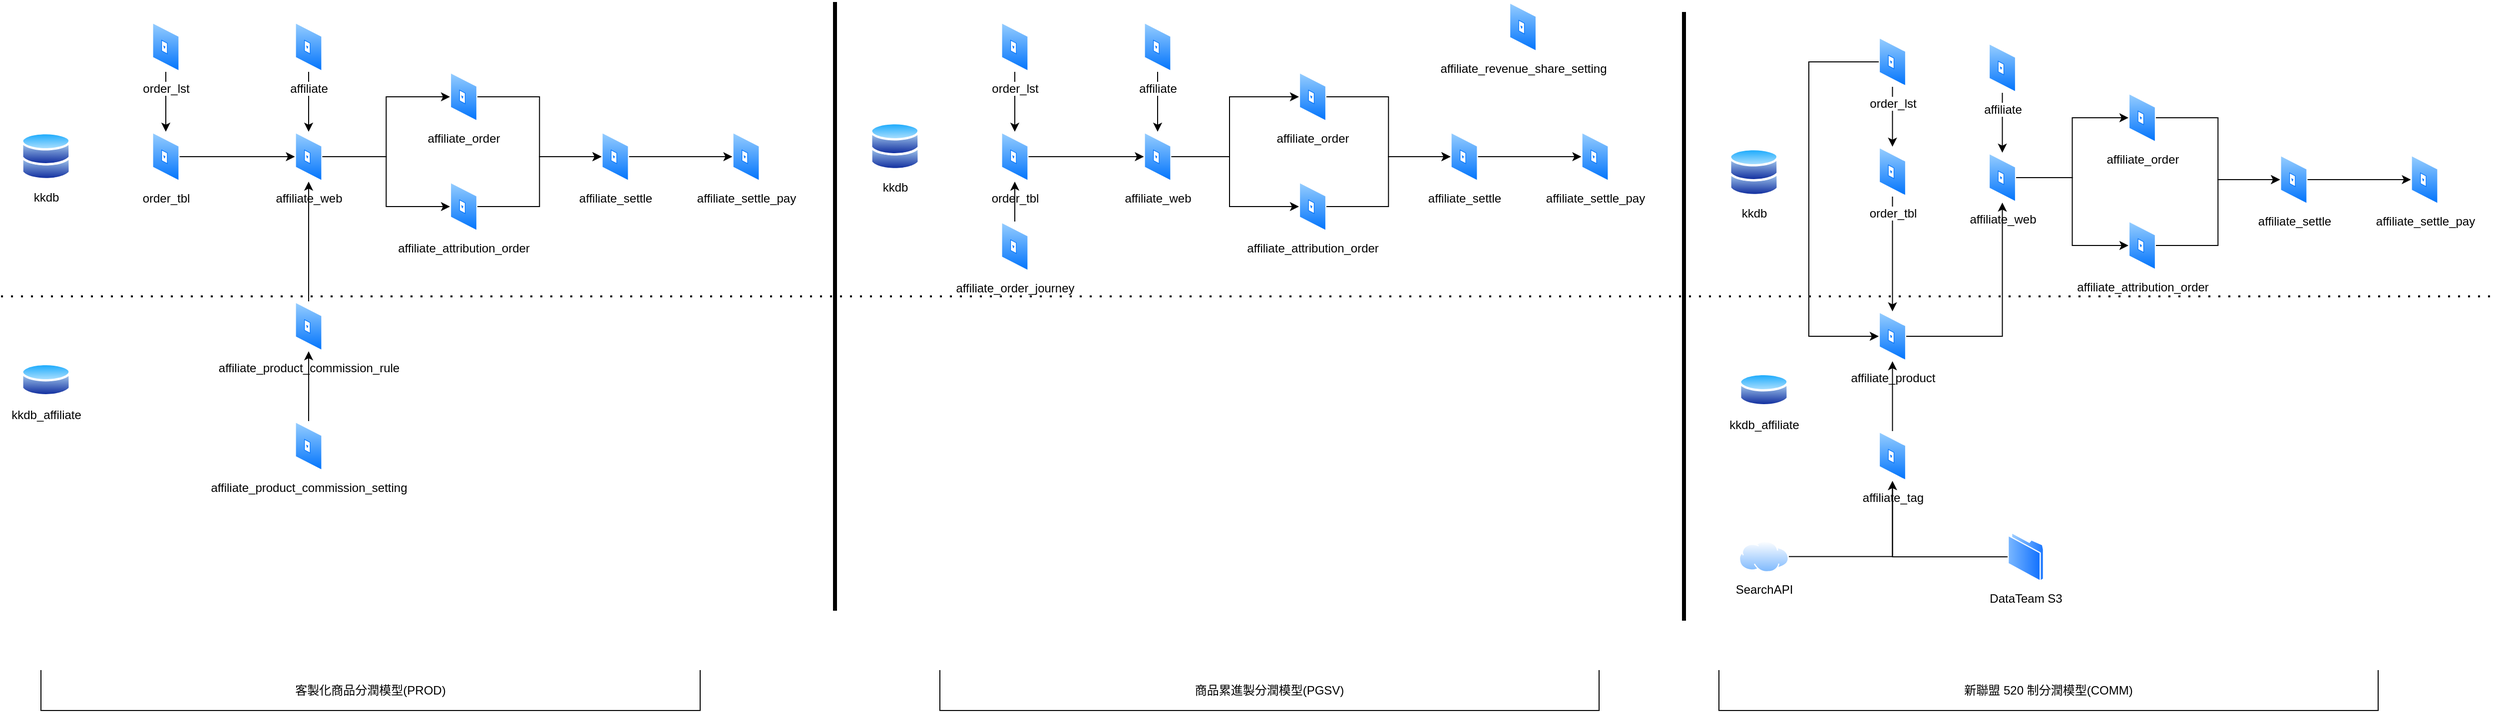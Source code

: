 <mxfile version="21.0.6" type="github">
  <diagram name="第 1 页" id="U0-t1V0-70jRsBMz5Xub">
    <mxGraphModel dx="1538" dy="2667" grid="1" gridSize="10" guides="1" tooltips="1" connect="1" arrows="1" fold="1" page="1" pageScale="1" pageWidth="850" pageHeight="1100" math="0" shadow="0">
      <root>
        <mxCell id="0" />
        <mxCell id="1" parent="0" />
        <mxCell id="hzbVGYCkBPGxg4_tdvoD-3" value="kkdb" style="aspect=fixed;perimeter=ellipsePerimeter;html=1;align=center;shadow=0;dashed=0;spacingTop=3;image;image=img/lib/active_directory/databases.svg;" vertex="1" parent="1">
          <mxGeometry x="40" y="-710" width="50" height="49" as="geometry" />
        </mxCell>
        <mxCell id="hzbVGYCkBPGxg4_tdvoD-216" style="edgeStyle=orthogonalEdgeStyle;rounded=0;orthogonalLoop=1;jettySize=auto;html=1;entryX=0;entryY=0.5;entryDx=0;entryDy=0;" edge="1" parent="1" source="hzbVGYCkBPGxg4_tdvoD-6" target="hzbVGYCkBPGxg4_tdvoD-97">
          <mxGeometry relative="1" as="geometry" />
        </mxCell>
        <mxCell id="hzbVGYCkBPGxg4_tdvoD-217" style="edgeStyle=orthogonalEdgeStyle;rounded=0;orthogonalLoop=1;jettySize=auto;html=1;" edge="1" parent="1" source="hzbVGYCkBPGxg4_tdvoD-6" target="hzbVGYCkBPGxg4_tdvoD-99">
          <mxGeometry relative="1" as="geometry" />
        </mxCell>
        <mxCell id="hzbVGYCkBPGxg4_tdvoD-6" value="affiliate_web" style="aspect=fixed;perimeter=ellipsePerimeter;html=1;align=center;shadow=0;dashed=0;spacingTop=3;image;image=img/lib/active_directory/data_jack.svg;" vertex="1" parent="1">
          <mxGeometry x="314.25" y="-710" width="27.5" height="50" as="geometry" />
        </mxCell>
        <mxCell id="hzbVGYCkBPGxg4_tdvoD-124" value="" style="edgeStyle=orthogonalEdgeStyle;rounded=0;orthogonalLoop=1;jettySize=auto;html=1;" edge="1" parent="1" source="hzbVGYCkBPGxg4_tdvoD-98" target="hzbVGYCkBPGxg4_tdvoD-6">
          <mxGeometry relative="1" as="geometry" />
        </mxCell>
        <mxCell id="hzbVGYCkBPGxg4_tdvoD-98" value="affiliate" style="aspect=fixed;perimeter=ellipsePerimeter;html=1;align=center;shadow=0;dashed=0;spacingTop=3;image;image=img/lib/active_directory/data_jack.svg;" vertex="1" parent="1">
          <mxGeometry x="314.25" y="-820" width="27.5" height="50" as="geometry" />
        </mxCell>
        <mxCell id="hzbVGYCkBPGxg4_tdvoD-130" style="edgeStyle=orthogonalEdgeStyle;rounded=0;orthogonalLoop=1;jettySize=auto;html=1;entryX=0;entryY=0.5;entryDx=0;entryDy=0;" edge="1" parent="1" source="hzbVGYCkBPGxg4_tdvoD-97" target="hzbVGYCkBPGxg4_tdvoD-101">
          <mxGeometry relative="1" as="geometry" />
        </mxCell>
        <mxCell id="hzbVGYCkBPGxg4_tdvoD-97" value="affiliate_order&lt;br&gt;" style="aspect=fixed;perimeter=ellipsePerimeter;html=1;align=center;shadow=0;dashed=0;spacingTop=3;image;image=img/lib/active_directory/data_jack.svg;" vertex="1" parent="1">
          <mxGeometry x="469.5" y="-770" width="27.5" height="50" as="geometry" />
        </mxCell>
        <mxCell id="hzbVGYCkBPGxg4_tdvoD-129" style="edgeStyle=orthogonalEdgeStyle;rounded=0;orthogonalLoop=1;jettySize=auto;html=1;entryX=0;entryY=0.5;entryDx=0;entryDy=0;" edge="1" parent="1" source="hzbVGYCkBPGxg4_tdvoD-99" target="hzbVGYCkBPGxg4_tdvoD-101">
          <mxGeometry relative="1" as="geometry" />
        </mxCell>
        <mxCell id="hzbVGYCkBPGxg4_tdvoD-99" value="affiliate_attribution_order" style="aspect=fixed;perimeter=ellipsePerimeter;html=1;align=center;shadow=0;dashed=0;spacingTop=3;image;image=img/lib/active_directory/data_jack.svg;" vertex="1" parent="1">
          <mxGeometry x="469.5" y="-660" width="27.5" height="50" as="geometry" />
        </mxCell>
        <mxCell id="hzbVGYCkBPGxg4_tdvoD-218" style="edgeStyle=orthogonalEdgeStyle;rounded=0;orthogonalLoop=1;jettySize=auto;html=1;" edge="1" parent="1" source="hzbVGYCkBPGxg4_tdvoD-100" target="hzbVGYCkBPGxg4_tdvoD-6">
          <mxGeometry relative="1" as="geometry" />
        </mxCell>
        <mxCell id="hzbVGYCkBPGxg4_tdvoD-100" value="order_tbl" style="aspect=fixed;perimeter=ellipsePerimeter;html=1;align=center;shadow=0;dashed=0;spacingTop=3;image;image=img/lib/active_directory/data_jack.svg;" vertex="1" parent="1">
          <mxGeometry x="171.25" y="-710" width="27.5" height="50" as="geometry" />
        </mxCell>
        <mxCell id="hzbVGYCkBPGxg4_tdvoD-128" value="" style="edgeStyle=orthogonalEdgeStyle;rounded=0;orthogonalLoop=1;jettySize=auto;html=1;" edge="1" parent="1" source="hzbVGYCkBPGxg4_tdvoD-107" target="hzbVGYCkBPGxg4_tdvoD-100">
          <mxGeometry relative="1" as="geometry" />
        </mxCell>
        <mxCell id="hzbVGYCkBPGxg4_tdvoD-107" value="order_lst" style="aspect=fixed;perimeter=ellipsePerimeter;html=1;align=center;shadow=0;dashed=0;spacingTop=3;image;image=img/lib/active_directory/data_jack.svg;" vertex="1" parent="1">
          <mxGeometry x="171.25" y="-820" width="27.5" height="50" as="geometry" />
        </mxCell>
        <mxCell id="hzbVGYCkBPGxg4_tdvoD-131" value="" style="edgeStyle=orthogonalEdgeStyle;rounded=0;orthogonalLoop=1;jettySize=auto;html=1;" edge="1" parent="1" source="hzbVGYCkBPGxg4_tdvoD-101" target="hzbVGYCkBPGxg4_tdvoD-102">
          <mxGeometry relative="1" as="geometry" />
        </mxCell>
        <mxCell id="hzbVGYCkBPGxg4_tdvoD-101" value="affiliate_settle" style="aspect=fixed;perimeter=ellipsePerimeter;html=1;align=center;shadow=0;dashed=0;spacingTop=3;image;image=img/lib/active_directory/data_jack.svg;" vertex="1" parent="1">
          <mxGeometry x="621.25" y="-710" width="27.5" height="50" as="geometry" />
        </mxCell>
        <mxCell id="hzbVGYCkBPGxg4_tdvoD-102" value="affiliate_settle_pay" style="aspect=fixed;perimeter=ellipsePerimeter;html=1;align=center;shadow=0;dashed=0;spacingTop=3;image;image=img/lib/active_directory/data_jack.svg;" vertex="1" parent="1">
          <mxGeometry x="752.25" y="-710" width="27.5" height="50" as="geometry" />
        </mxCell>
        <mxCell id="hzbVGYCkBPGxg4_tdvoD-4" value="kkdb_affiliate" style="aspect=fixed;perimeter=ellipsePerimeter;html=1;align=center;shadow=0;dashed=0;spacingTop=3;image;image=img/lib/active_directory/database.svg;" vertex="1" parent="1">
          <mxGeometry x="40" y="-480" width="50" height="37" as="geometry" />
        </mxCell>
        <mxCell id="hzbVGYCkBPGxg4_tdvoD-215" style="edgeStyle=orthogonalEdgeStyle;rounded=0;orthogonalLoop=1;jettySize=auto;html=1;" edge="1" parent="1" source="hzbVGYCkBPGxg4_tdvoD-104" target="hzbVGYCkBPGxg4_tdvoD-6">
          <mxGeometry relative="1" as="geometry" />
        </mxCell>
        <mxCell id="hzbVGYCkBPGxg4_tdvoD-104" value="affiliate_product_commission_rule" style="aspect=fixed;perimeter=ellipsePerimeter;html=1;align=center;shadow=0;dashed=0;spacingTop=3;image;image=img/lib/active_directory/data_jack.svg;" vertex="1" parent="1">
          <mxGeometry x="314.25" y="-540" width="27.5" height="50" as="geometry" />
        </mxCell>
        <mxCell id="hzbVGYCkBPGxg4_tdvoD-214" style="edgeStyle=orthogonalEdgeStyle;rounded=0;orthogonalLoop=1;jettySize=auto;html=1;entryX=0.5;entryY=1;entryDx=0;entryDy=0;" edge="1" parent="1" source="hzbVGYCkBPGxg4_tdvoD-105" target="hzbVGYCkBPGxg4_tdvoD-104">
          <mxGeometry relative="1" as="geometry" />
        </mxCell>
        <mxCell id="hzbVGYCkBPGxg4_tdvoD-105" value="affiliate_product_commission_setting" style="aspect=fixed;perimeter=ellipsePerimeter;html=1;align=center;shadow=0;dashed=0;spacingTop=3;image;image=img/lib/active_directory/data_jack.svg;" vertex="1" parent="1">
          <mxGeometry x="314.25" y="-420" width="27.5" height="50" as="geometry" />
        </mxCell>
        <mxCell id="hzbVGYCkBPGxg4_tdvoD-134" value="kkdb" style="aspect=fixed;perimeter=ellipsePerimeter;html=1;align=center;shadow=0;dashed=0;spacingTop=3;image;image=img/lib/active_directory/databases.svg;" vertex="1" parent="1">
          <mxGeometry x="890" y="-720" width="50" height="49" as="geometry" />
        </mxCell>
        <mxCell id="hzbVGYCkBPGxg4_tdvoD-210" style="edgeStyle=orthogonalEdgeStyle;rounded=0;orthogonalLoop=1;jettySize=auto;html=1;" edge="1" parent="1" source="hzbVGYCkBPGxg4_tdvoD-136" target="hzbVGYCkBPGxg4_tdvoD-140">
          <mxGeometry relative="1" as="geometry">
            <Array as="points">
              <mxPoint x="1250" y="-685" />
              <mxPoint x="1250" y="-745" />
            </Array>
          </mxGeometry>
        </mxCell>
        <mxCell id="hzbVGYCkBPGxg4_tdvoD-211" style="edgeStyle=orthogonalEdgeStyle;rounded=0;orthogonalLoop=1;jettySize=auto;html=1;entryX=0;entryY=0.5;entryDx=0;entryDy=0;" edge="1" parent="1" source="hzbVGYCkBPGxg4_tdvoD-136" target="hzbVGYCkBPGxg4_tdvoD-142">
          <mxGeometry relative="1" as="geometry">
            <Array as="points">
              <mxPoint x="1250" y="-685" />
              <mxPoint x="1250" y="-635" />
            </Array>
          </mxGeometry>
        </mxCell>
        <mxCell id="hzbVGYCkBPGxg4_tdvoD-136" value="affiliate_web" style="aspect=fixed;perimeter=ellipsePerimeter;html=1;align=center;shadow=0;dashed=0;spacingTop=3;image;image=img/lib/active_directory/data_jack.svg;" vertex="1" parent="1">
          <mxGeometry x="1164.25" y="-710" width="27.5" height="50" as="geometry" />
        </mxCell>
        <mxCell id="hzbVGYCkBPGxg4_tdvoD-137" value="" style="edgeStyle=orthogonalEdgeStyle;rounded=0;orthogonalLoop=1;jettySize=auto;html=1;" edge="1" parent="1" source="hzbVGYCkBPGxg4_tdvoD-138" target="hzbVGYCkBPGxg4_tdvoD-136">
          <mxGeometry relative="1" as="geometry" />
        </mxCell>
        <mxCell id="hzbVGYCkBPGxg4_tdvoD-138" value="affiliate" style="aspect=fixed;perimeter=ellipsePerimeter;html=1;align=center;shadow=0;dashed=0;spacingTop=3;image;image=img/lib/active_directory/data_jack.svg;" vertex="1" parent="1">
          <mxGeometry x="1164.25" y="-820" width="27.5" height="50" as="geometry" />
        </mxCell>
        <mxCell id="hzbVGYCkBPGxg4_tdvoD-139" style="edgeStyle=orthogonalEdgeStyle;rounded=0;orthogonalLoop=1;jettySize=auto;html=1;entryX=0;entryY=0.5;entryDx=0;entryDy=0;" edge="1" parent="1" source="hzbVGYCkBPGxg4_tdvoD-140" target="hzbVGYCkBPGxg4_tdvoD-149">
          <mxGeometry relative="1" as="geometry" />
        </mxCell>
        <mxCell id="hzbVGYCkBPGxg4_tdvoD-140" value="affiliate_order&lt;br&gt;" style="aspect=fixed;perimeter=ellipsePerimeter;html=1;align=center;shadow=0;dashed=0;spacingTop=3;image;image=img/lib/active_directory/data_jack.svg;" vertex="1" parent="1">
          <mxGeometry x="1319.5" y="-770" width="27.5" height="50" as="geometry" />
        </mxCell>
        <mxCell id="hzbVGYCkBPGxg4_tdvoD-141" style="edgeStyle=orthogonalEdgeStyle;rounded=0;orthogonalLoop=1;jettySize=auto;html=1;entryX=0;entryY=0.5;entryDx=0;entryDy=0;" edge="1" parent="1" source="hzbVGYCkBPGxg4_tdvoD-142" target="hzbVGYCkBPGxg4_tdvoD-149">
          <mxGeometry relative="1" as="geometry" />
        </mxCell>
        <mxCell id="hzbVGYCkBPGxg4_tdvoD-142" value="affiliate_attribution_order" style="aspect=fixed;perimeter=ellipsePerimeter;html=1;align=center;shadow=0;dashed=0;spacingTop=3;image;image=img/lib/active_directory/data_jack.svg;" vertex="1" parent="1">
          <mxGeometry x="1319.5" y="-660" width="27.5" height="50" as="geometry" />
        </mxCell>
        <mxCell id="hzbVGYCkBPGxg4_tdvoD-207" style="edgeStyle=orthogonalEdgeStyle;rounded=0;orthogonalLoop=1;jettySize=auto;html=1;entryX=0;entryY=0.5;entryDx=0;entryDy=0;" edge="1" parent="1" source="hzbVGYCkBPGxg4_tdvoD-144" target="hzbVGYCkBPGxg4_tdvoD-136">
          <mxGeometry relative="1" as="geometry" />
        </mxCell>
        <mxCell id="hzbVGYCkBPGxg4_tdvoD-144" value="order_tbl" style="aspect=fixed;perimeter=ellipsePerimeter;html=1;align=center;shadow=0;dashed=0;spacingTop=3;image;image=img/lib/active_directory/data_jack.svg;" vertex="1" parent="1">
          <mxGeometry x="1021.25" y="-710" width="27.5" height="50" as="geometry" />
        </mxCell>
        <mxCell id="hzbVGYCkBPGxg4_tdvoD-145" value="" style="edgeStyle=orthogonalEdgeStyle;rounded=0;orthogonalLoop=1;jettySize=auto;html=1;" edge="1" parent="1" source="hzbVGYCkBPGxg4_tdvoD-147" target="hzbVGYCkBPGxg4_tdvoD-144">
          <mxGeometry relative="1" as="geometry" />
        </mxCell>
        <mxCell id="hzbVGYCkBPGxg4_tdvoD-147" value="order_lst" style="aspect=fixed;perimeter=ellipsePerimeter;html=1;align=center;shadow=0;dashed=0;spacingTop=3;image;image=img/lib/active_directory/data_jack.svg;" vertex="1" parent="1">
          <mxGeometry x="1021.25" y="-820" width="27.5" height="50" as="geometry" />
        </mxCell>
        <mxCell id="hzbVGYCkBPGxg4_tdvoD-148" value="" style="edgeStyle=orthogonalEdgeStyle;rounded=0;orthogonalLoop=1;jettySize=auto;html=1;" edge="1" parent="1" source="hzbVGYCkBPGxg4_tdvoD-149" target="hzbVGYCkBPGxg4_tdvoD-150">
          <mxGeometry relative="1" as="geometry" />
        </mxCell>
        <mxCell id="hzbVGYCkBPGxg4_tdvoD-149" value="affiliate_settle" style="aspect=fixed;perimeter=ellipsePerimeter;html=1;align=center;shadow=0;dashed=0;spacingTop=3;image;image=img/lib/active_directory/data_jack.svg;" vertex="1" parent="1">
          <mxGeometry x="1471.25" y="-710" width="27.5" height="50" as="geometry" />
        </mxCell>
        <mxCell id="hzbVGYCkBPGxg4_tdvoD-150" value="affiliate_settle_pay" style="aspect=fixed;perimeter=ellipsePerimeter;html=1;align=center;shadow=0;dashed=0;spacingTop=3;image;image=img/lib/active_directory/data_jack.svg;" vertex="1" parent="1">
          <mxGeometry x="1602.25" y="-710" width="27.5" height="50" as="geometry" />
        </mxCell>
        <mxCell id="hzbVGYCkBPGxg4_tdvoD-155" value="" style="line;strokeWidth=4;direction=south;html=1;perimeter=backbonePerimeter;points=[];outlineConnect=0;" vertex="1" parent="1">
          <mxGeometry x="850" y="-840" width="10" height="610" as="geometry" />
        </mxCell>
        <mxCell id="hzbVGYCkBPGxg4_tdvoD-156" value="kkdb" style="aspect=fixed;perimeter=ellipsePerimeter;html=1;align=center;shadow=0;dashed=0;spacingTop=3;image;image=img/lib/active_directory/databases.svg;" vertex="1" parent="1">
          <mxGeometry x="1750" y="-694" width="50" height="49" as="geometry" />
        </mxCell>
        <mxCell id="hzbVGYCkBPGxg4_tdvoD-158" value="affiliate_web" style="aspect=fixed;perimeter=ellipsePerimeter;html=1;align=center;shadow=0;dashed=0;spacingTop=3;image;image=img/lib/active_directory/data_jack.svg;" vertex="1" parent="1">
          <mxGeometry x="2010" y="-689" width="27.5" height="50" as="geometry" />
        </mxCell>
        <mxCell id="hzbVGYCkBPGxg4_tdvoD-159" value="" style="edgeStyle=orthogonalEdgeStyle;rounded=0;orthogonalLoop=1;jettySize=auto;html=1;" edge="1" parent="1" source="hzbVGYCkBPGxg4_tdvoD-160" target="hzbVGYCkBPGxg4_tdvoD-158">
          <mxGeometry relative="1" as="geometry" />
        </mxCell>
        <mxCell id="hzbVGYCkBPGxg4_tdvoD-160" value="affiliate" style="aspect=fixed;perimeter=ellipsePerimeter;html=1;align=center;shadow=0;dashed=0;spacingTop=3;image;image=img/lib/active_directory/data_jack.svg;" vertex="1" parent="1">
          <mxGeometry x="2010" y="-799" width="27.5" height="50" as="geometry" />
        </mxCell>
        <mxCell id="hzbVGYCkBPGxg4_tdvoD-161" style="edgeStyle=orthogonalEdgeStyle;rounded=0;orthogonalLoop=1;jettySize=auto;html=1;entryX=0;entryY=0.5;entryDx=0;entryDy=0;" edge="1" parent="1" source="hzbVGYCkBPGxg4_tdvoD-162" target="hzbVGYCkBPGxg4_tdvoD-171">
          <mxGeometry relative="1" as="geometry" />
        </mxCell>
        <mxCell id="hzbVGYCkBPGxg4_tdvoD-162" value="affiliate_order&lt;br&gt;" style="aspect=fixed;perimeter=ellipsePerimeter;html=1;align=center;shadow=0;dashed=0;spacingTop=3;image;image=img/lib/active_directory/data_jack.svg;" vertex="1" parent="1">
          <mxGeometry x="2150" y="-749" width="27.5" height="50" as="geometry" />
        </mxCell>
        <mxCell id="hzbVGYCkBPGxg4_tdvoD-163" style="edgeStyle=orthogonalEdgeStyle;rounded=0;orthogonalLoop=1;jettySize=auto;html=1;entryX=0;entryY=0.5;entryDx=0;entryDy=0;" edge="1" parent="1" source="hzbVGYCkBPGxg4_tdvoD-164" target="hzbVGYCkBPGxg4_tdvoD-171">
          <mxGeometry relative="1" as="geometry" />
        </mxCell>
        <mxCell id="hzbVGYCkBPGxg4_tdvoD-164" value="affiliate_attribution_order" style="aspect=fixed;perimeter=ellipsePerimeter;html=1;align=center;shadow=0;dashed=0;spacingTop=3;image;image=img/lib/active_directory/data_jack.svg;" vertex="1" parent="1">
          <mxGeometry x="2150" y="-621" width="27.5" height="50" as="geometry" />
        </mxCell>
        <mxCell id="hzbVGYCkBPGxg4_tdvoD-191" style="edgeStyle=orthogonalEdgeStyle;rounded=0;orthogonalLoop=1;jettySize=auto;html=1;" edge="1" parent="1" source="hzbVGYCkBPGxg4_tdvoD-166" target="hzbVGYCkBPGxg4_tdvoD-175">
          <mxGeometry relative="1" as="geometry" />
        </mxCell>
        <mxCell id="hzbVGYCkBPGxg4_tdvoD-166" value="order_tbl" style="aspect=fixed;perimeter=ellipsePerimeter;html=1;align=center;shadow=0;dashed=0;spacingTop=3;image;image=img/lib/active_directory/data_jack.svg;" vertex="1" parent="1">
          <mxGeometry x="1900" y="-695" width="27.5" height="50" as="geometry" />
        </mxCell>
        <mxCell id="hzbVGYCkBPGxg4_tdvoD-167" value="" style="edgeStyle=orthogonalEdgeStyle;rounded=0;orthogonalLoop=1;jettySize=auto;html=1;" edge="1" parent="1" source="hzbVGYCkBPGxg4_tdvoD-169" target="hzbVGYCkBPGxg4_tdvoD-166">
          <mxGeometry relative="1" as="geometry" />
        </mxCell>
        <mxCell id="hzbVGYCkBPGxg4_tdvoD-192" style="edgeStyle=orthogonalEdgeStyle;rounded=0;orthogonalLoop=1;jettySize=auto;html=1;entryX=0;entryY=0.5;entryDx=0;entryDy=0;" edge="1" parent="1" source="hzbVGYCkBPGxg4_tdvoD-169" target="hzbVGYCkBPGxg4_tdvoD-175">
          <mxGeometry relative="1" as="geometry">
            <Array as="points">
              <mxPoint x="1830" y="-780" />
              <mxPoint x="1830" y="-505" />
            </Array>
          </mxGeometry>
        </mxCell>
        <mxCell id="hzbVGYCkBPGxg4_tdvoD-169" value="order_lst" style="aspect=fixed;perimeter=ellipsePerimeter;html=1;align=center;shadow=0;dashed=0;spacingTop=3;image;image=img/lib/active_directory/data_jack.svg;" vertex="1" parent="1">
          <mxGeometry x="1900" y="-805" width="27.5" height="50" as="geometry" />
        </mxCell>
        <mxCell id="hzbVGYCkBPGxg4_tdvoD-170" value="" style="edgeStyle=orthogonalEdgeStyle;rounded=0;orthogonalLoop=1;jettySize=auto;html=1;" edge="1" parent="1" source="hzbVGYCkBPGxg4_tdvoD-171" target="hzbVGYCkBPGxg4_tdvoD-172">
          <mxGeometry relative="1" as="geometry" />
        </mxCell>
        <mxCell id="hzbVGYCkBPGxg4_tdvoD-171" value="affiliate_settle" style="aspect=fixed;perimeter=ellipsePerimeter;html=1;align=center;shadow=0;dashed=0;spacingTop=3;image;image=img/lib/active_directory/data_jack.svg;" vertex="1" parent="1">
          <mxGeometry x="2301.75" y="-687" width="27.5" height="50" as="geometry" />
        </mxCell>
        <mxCell id="hzbVGYCkBPGxg4_tdvoD-172" value="affiliate_settle_pay" style="aspect=fixed;perimeter=ellipsePerimeter;html=1;align=center;shadow=0;dashed=0;spacingTop=3;image;image=img/lib/active_directory/data_jack.svg;" vertex="1" parent="1">
          <mxGeometry x="2432.75" y="-687" width="27.5" height="50" as="geometry" />
        </mxCell>
        <mxCell id="hzbVGYCkBPGxg4_tdvoD-173" value="kkdb_affiliate" style="aspect=fixed;perimeter=ellipsePerimeter;html=1;align=center;shadow=0;dashed=0;spacingTop=3;image;image=img/lib/active_directory/database.svg;" vertex="1" parent="1">
          <mxGeometry x="1760" y="-470" width="50" height="37" as="geometry" />
        </mxCell>
        <mxCell id="hzbVGYCkBPGxg4_tdvoD-193" style="edgeStyle=orthogonalEdgeStyle;rounded=0;orthogonalLoop=1;jettySize=auto;html=1;" edge="1" parent="1" source="hzbVGYCkBPGxg4_tdvoD-175" target="hzbVGYCkBPGxg4_tdvoD-158">
          <mxGeometry relative="1" as="geometry" />
        </mxCell>
        <mxCell id="hzbVGYCkBPGxg4_tdvoD-175" value="affiliate_product" style="aspect=fixed;perimeter=ellipsePerimeter;html=1;align=center;shadow=0;dashed=0;spacingTop=3;image;image=img/lib/active_directory/data_jack.svg;" vertex="1" parent="1">
          <mxGeometry x="1900" y="-530" width="27.5" height="50" as="geometry" />
        </mxCell>
        <mxCell id="hzbVGYCkBPGxg4_tdvoD-195" value="" style="edgeStyle=orthogonalEdgeStyle;rounded=0;orthogonalLoop=1;jettySize=auto;html=1;" edge="1" parent="1" source="hzbVGYCkBPGxg4_tdvoD-176" target="hzbVGYCkBPGxg4_tdvoD-175">
          <mxGeometry relative="1" as="geometry" />
        </mxCell>
        <mxCell id="hzbVGYCkBPGxg4_tdvoD-176" value="affiliate_tag" style="aspect=fixed;perimeter=ellipsePerimeter;html=1;align=center;shadow=0;dashed=0;spacingTop=3;image;image=img/lib/active_directory/data_jack.svg;" vertex="1" parent="1">
          <mxGeometry x="1900" y="-410" width="27.5" height="50" as="geometry" />
        </mxCell>
        <mxCell id="hzbVGYCkBPGxg4_tdvoD-177" value="" style="line;strokeWidth=4;direction=south;html=1;perimeter=backbonePerimeter;points=[];outlineConnect=0;" vertex="1" parent="1">
          <mxGeometry x="1700" y="-830" width="10" height="610" as="geometry" />
        </mxCell>
        <mxCell id="hzbVGYCkBPGxg4_tdvoD-185" style="edgeStyle=orthogonalEdgeStyle;rounded=0;orthogonalLoop=1;jettySize=auto;html=1;entryX=0;entryY=0.5;entryDx=0;entryDy=0;" edge="1" parent="1" source="hzbVGYCkBPGxg4_tdvoD-158" target="hzbVGYCkBPGxg4_tdvoD-162">
          <mxGeometry relative="1" as="geometry">
            <mxPoint x="2138" y="-689" as="sourcePoint" />
          </mxGeometry>
        </mxCell>
        <mxCell id="hzbVGYCkBPGxg4_tdvoD-190" style="edgeStyle=orthogonalEdgeStyle;rounded=0;orthogonalLoop=1;jettySize=auto;html=1;entryX=0;entryY=0.5;entryDx=0;entryDy=0;" edge="1" parent="1" source="hzbVGYCkBPGxg4_tdvoD-158" target="hzbVGYCkBPGxg4_tdvoD-164">
          <mxGeometry relative="1" as="geometry">
            <mxPoint x="2137.5" y="-639" as="sourcePoint" />
          </mxGeometry>
        </mxCell>
        <mxCell id="hzbVGYCkBPGxg4_tdvoD-198" value="" style="line;strokeWidth=2;html=1;dashed=1;dashPattern=1 4;" vertex="1" parent="1">
          <mxGeometry x="20" y="-550" width="2500" height="10" as="geometry" />
        </mxCell>
        <mxCell id="hzbVGYCkBPGxg4_tdvoD-203" style="edgeStyle=orthogonalEdgeStyle;rounded=0;orthogonalLoop=1;jettySize=auto;html=1;" edge="1" parent="1" source="hzbVGYCkBPGxg4_tdvoD-201" target="hzbVGYCkBPGxg4_tdvoD-176">
          <mxGeometry relative="1" as="geometry" />
        </mxCell>
        <mxCell id="hzbVGYCkBPGxg4_tdvoD-201" value="SearchAPI" style="aspect=fixed;perimeter=ellipsePerimeter;html=1;align=center;shadow=0;dashed=0;spacingTop=3;image;image=img/lib/active_directory/internet_cloud.svg;" vertex="1" parent="1">
          <mxGeometry x="1760" y="-300" width="50" height="31.5" as="geometry" />
        </mxCell>
        <mxCell id="hzbVGYCkBPGxg4_tdvoD-206" style="edgeStyle=orthogonalEdgeStyle;rounded=0;orthogonalLoop=1;jettySize=auto;html=1;" edge="1" parent="1" source="hzbVGYCkBPGxg4_tdvoD-202" target="hzbVGYCkBPGxg4_tdvoD-176">
          <mxGeometry relative="1" as="geometry" />
        </mxCell>
        <mxCell id="hzbVGYCkBPGxg4_tdvoD-202" value="DataTeam S3" style="aspect=fixed;perimeter=ellipsePerimeter;html=1;align=center;shadow=0;dashed=0;spacingTop=3;image;image=img/lib/active_directory/folder.svg;" vertex="1" parent="1">
          <mxGeometry x="2029" y="-309" width="36.5" height="50" as="geometry" />
        </mxCell>
        <mxCell id="hzbVGYCkBPGxg4_tdvoD-219" value="客製化商品分潤模型(PROD)" style="shape=partialRectangle;whiteSpace=wrap;html=1;bottom=1;right=1;left=1;top=0;fillColor=none;routingCenterX=-0.5;" vertex="1" parent="1">
          <mxGeometry x="60" y="-170" width="660" height="40" as="geometry" />
        </mxCell>
        <mxCell id="hzbVGYCkBPGxg4_tdvoD-220" value="商品累進製分潤模型(PGSV)" style="shape=partialRectangle;whiteSpace=wrap;html=1;bottom=1;right=1;left=1;top=0;fillColor=none;routingCenterX=-0.5;" vertex="1" parent="1">
          <mxGeometry x="960" y="-170" width="660" height="40" as="geometry" />
        </mxCell>
        <mxCell id="hzbVGYCkBPGxg4_tdvoD-221" value="新聯盟 520 制分潤模型(COMM)" style="shape=partialRectangle;whiteSpace=wrap;html=1;bottom=1;right=1;left=1;top=0;fillColor=none;routingCenterX=-0.5;" vertex="1" parent="1">
          <mxGeometry x="1740" y="-170" width="660" height="40" as="geometry" />
        </mxCell>
        <mxCell id="hzbVGYCkBPGxg4_tdvoD-223" value="" style="edgeStyle=orthogonalEdgeStyle;rounded=0;orthogonalLoop=1;jettySize=auto;html=1;" edge="1" parent="1" source="hzbVGYCkBPGxg4_tdvoD-222" target="hzbVGYCkBPGxg4_tdvoD-144">
          <mxGeometry relative="1" as="geometry" />
        </mxCell>
        <mxCell id="hzbVGYCkBPGxg4_tdvoD-222" value="affiliate_order_journey" style="aspect=fixed;perimeter=ellipsePerimeter;html=1;align=center;shadow=0;dashed=0;spacingTop=3;image;image=img/lib/active_directory/data_jack.svg;" vertex="1" parent="1">
          <mxGeometry x="1021.25" y="-620" width="27.5" height="50" as="geometry" />
        </mxCell>
        <mxCell id="hzbVGYCkBPGxg4_tdvoD-224" value="affiliate_revenue_share_setting" style="aspect=fixed;perimeter=ellipsePerimeter;html=1;align=center;shadow=0;dashed=0;spacingTop=3;image;image=img/lib/active_directory/data_jack.svg;" vertex="1" parent="1">
          <mxGeometry x="1530" y="-840" width="27.5" height="50" as="geometry" />
        </mxCell>
      </root>
    </mxGraphModel>
  </diagram>
</mxfile>
